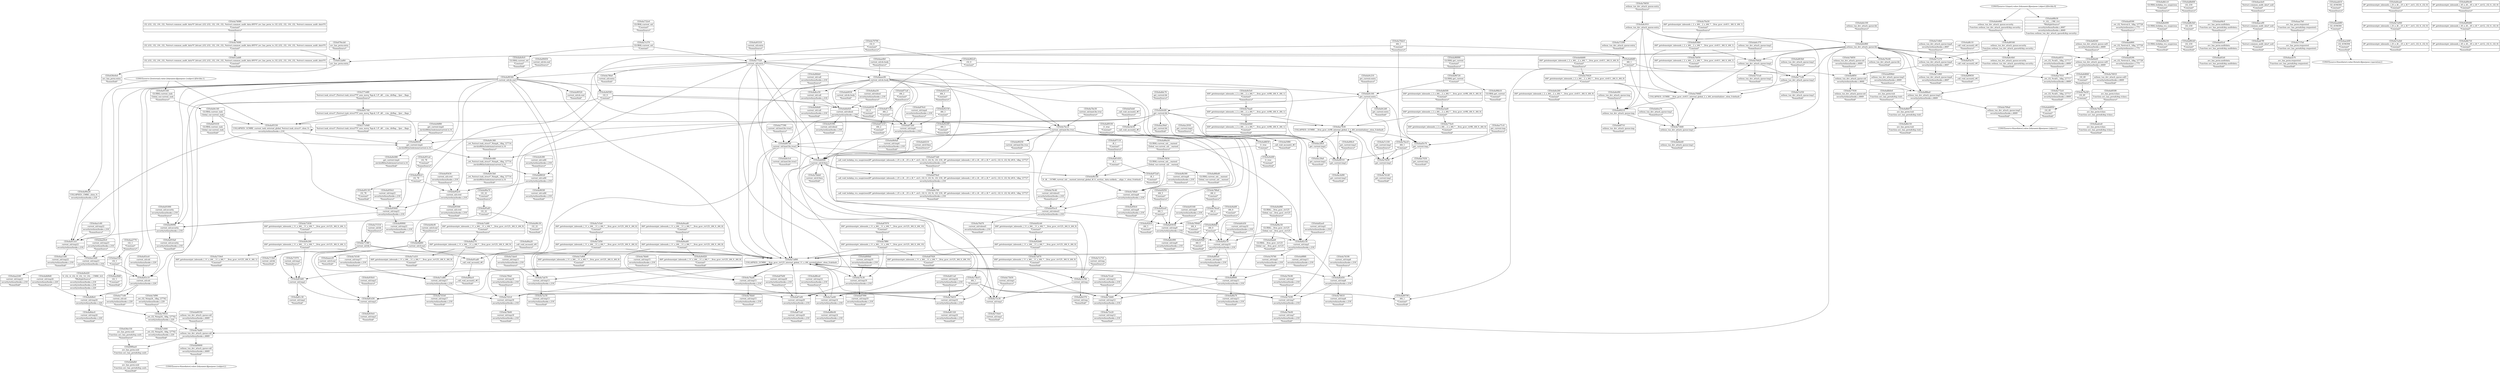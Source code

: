 digraph {
	CE0x4a6e860 [shape=record,shape=Mrecord,label="{CE0x4a6e860|selinux_tun_dev_attach_queue:bb}"]
	CE0x4a7e5a0 [shape=record,shape=Mrecord,label="{CE0x4a7e5a0|i64*_getelementptr_inbounds_(_11_x_i64_,_11_x_i64_*___llvm_gcov_ctr125,_i64_0,_i64_6)|*Constant*|*SummSource*}"]
	CE0x4a973d0 [shape=record,shape=Mrecord,label="{CE0x4a973d0|_call_void_lockdep_rcu_suspicious(i8*_getelementptr_inbounds_(_25_x_i8_,_25_x_i8_*_.str3,_i32_0,_i32_0),_i32_218,_i8*_getelementptr_inbounds_(_45_x_i8_,_45_x_i8_*_.str12,_i32_0,_i32_0))_#10,_!dbg_!27727|security/selinux/hooks.c,218|*SummSource*}"]
	CE0x4a829d0 [shape=record,shape=Mrecord,label="{CE0x4a829d0|i64_0|*Constant*|*SummSink*}"]
	CE0x4a9b300 [shape=record,shape=Mrecord,label="{CE0x4a9b300|current_sid:tmp8|security/selinux/hooks.c,218|*SummSource*}"]
	CE0x4a74850 [shape=record,shape=Mrecord,label="{CE0x4a74850|selinux_tun_dev_attach_queue:sid|security/selinux/hooks.c,4669|*SummSource*}"]
	CE0x4a8b230 [shape=record,shape=Mrecord,label="{CE0x4a8b230|GLOBAL:lockdep_rcu_suspicious|*Constant*|*SummSink*}"]
	CE0x4a9c480 [shape=record,shape=Mrecord,label="{CE0x4a9c480|_ret_%struct.task_struct*_%tmp4,_!dbg_!27714|./arch/x86/include/asm/current.h,14}"]
	CE0x4a976e0 [shape=record,shape=Mrecord,label="{CE0x4a976e0|_call_void_lockdep_rcu_suspicious(i8*_getelementptr_inbounds_(_25_x_i8_,_25_x_i8_*_.str3,_i32_0,_i32_0),_i32_218,_i8*_getelementptr_inbounds_(_45_x_i8_,_45_x_i8_*_.str12,_i32_0,_i32_0))_#10,_!dbg_!27727|security/selinux/hooks.c,218}"]
	CE0x4a77390 [shape=record,shape=Mrecord,label="{CE0x4a77390|current_sid:land.lhs.true2|*SummSource*}"]
	CE0x4a70dc0 [shape=record,shape=Mrecord,label="{CE0x4a70dc0|i64_1|*Constant*|*SummSource*}"]
	CE0x4a87130 [shape=record,shape=Mrecord,label="{CE0x4a87130|i64_2|*Constant*}"]
	CE0x612af60 [shape=record,shape=Mrecord,label="{CE0x612af60|avc_has_perm:entry}"]
	CE0x4a9e260 [shape=record,shape=Mrecord,label="{CE0x4a9e260|i64*_getelementptr_inbounds_(_11_x_i64_,_11_x_i64_*___llvm_gcov_ctr125,_i64_0,_i64_1)|*Constant*}"]
	CE0x4a9e820 [shape=record,shape=Mrecord,label="{CE0x4a9e820|i64*_getelementptr_inbounds_(_11_x_i64_,_11_x_i64_*___llvm_gcov_ctr125,_i64_0,_i64_8)|*Constant*|*SummSink*}"]
	CE0x4a95430 [shape=record,shape=Mrecord,label="{CE0x4a95430|current_sid:cred|security/selinux/hooks.c,218|*SummSource*}"]
	CE0x4a9f4c0 [shape=record,shape=Mrecord,label="{CE0x4a9f4c0|get_current:tmp3|*SummSource*}"]
	CE0x4a9e080 [shape=record,shape=Mrecord,label="{CE0x4a9e080|get_current:tmp4|./arch/x86/include/asm/current.h,14|*SummSink*}"]
	CE0x4a9aab0 [shape=record,shape=Mrecord,label="{CE0x4a9aab0|GLOBAL:__llvm_gcov_ctr125|Global_var:__llvm_gcov_ctr125|*SummSink*}"]
	CE0x4aa28d0 [shape=record,shape=Mrecord,label="{CE0x4aa28d0|i32_1|*Constant*|*SummSink*}"]
	CE0x4aaee20 [shape=record,shape=Mrecord,label="{CE0x4aaee20|current_sid:if.end|*SummSink*}"]
	CE0x4a87ca0 [shape=record,shape=Mrecord,label="{CE0x4a87ca0|current_sid:tmp20|security/selinux/hooks.c,218|*SummSink*}"]
	CE0x4a8fa70 [shape=record,shape=Mrecord,label="{CE0x4a8fa70|current_sid:tmp11|security/selinux/hooks.c,218|*SummSink*}"]
	CE0x4a811a0 [shape=record,shape=Mrecord,label="{CE0x4a811a0|current_sid:tmp16|security/selinux/hooks.c,218|*SummSource*}"]
	CE0x4a7da80 [shape=record,shape=Mrecord,label="{CE0x4a7da80|selinux_tun_dev_attach_queue:call|security/selinux/hooks.c,4669}"]
	CE0x4a9dd60 [shape=record,shape=Mrecord,label="{CE0x4a9dd60|current_sid:if.end}"]
	CE0x4a90250 [shape=record,shape=Mrecord,label="{CE0x4a90250|current_sid:land.lhs.true|*SummSink*}"]
	"CONST[source:0(mediator),value:2(dynamic)][purpose:{subject}]"
	CE0x4a93030 [shape=record,shape=Mrecord,label="{CE0x4a93030|current_sid:tmp9|security/selinux/hooks.c,218}"]
	CE0x4a8b600 [shape=record,shape=Mrecord,label="{CE0x4a8b600|i32_218|*Constant*|*SummSource*}"]
	CE0x4aaca90 [shape=record,shape=Mrecord,label="{CE0x4aaca90|%struct.common_audit_data*_null|*Constant*}"]
	CE0x4a89100 [shape=record,shape=Mrecord,label="{CE0x4a89100|i1_true|*Constant*|*SummSource*}"]
	CE0x4a719e0 [shape=record,shape=Mrecord,label="{CE0x4a719e0|i64*_getelementptr_inbounds_(_11_x_i64_,_11_x_i64_*___llvm_gcov_ctr125,_i64_0,_i64_1)|*Constant*|*SummSink*}"]
	CE0x4a8e690 [shape=record,shape=Mrecord,label="{CE0x4a8e690|GLOBAL:lockdep_rcu_suspicious|*Constant*}"]
	CE0x4a8b3b0 [shape=record,shape=Mrecord,label="{CE0x4a8b3b0|i32_218|*Constant*}"]
	CE0x4a71380 [shape=record,shape=Mrecord,label="{CE0x4a71380|current_sid:bb}"]
	CE0x4a87920 [shape=record,shape=Mrecord,label="{CE0x4a87920|i64*_getelementptr_inbounds_(_11_x_i64_,_11_x_i64_*___llvm_gcov_ctr125,_i64_0,_i64_10)|*Constant*|*SummSink*}"]
	CE0x4a9bc50 [shape=record,shape=Mrecord,label="{CE0x4a9bc50|GLOBAL:__llvm_gcov_ctr125|Global_var:__llvm_gcov_ctr125}"]
	CE0x4a77030 [shape=record,shape=Mrecord,label="{CE0x4a77030|selinux_tun_dev_attach_queue:sid|security/selinux/hooks.c,4669|*SummSink*}"]
	CE0x4a76650 [shape=record,shape=Mrecord,label="{CE0x4a76650|selinux_tun_dev_attach_queue:entry|*SummSource*}"]
	CE0x4aaefb0 [shape=record,shape=Mrecord,label="{CE0x4aaefb0|current_sid:do.body|*SummSource*}"]
	CE0x4a9c2d0 [shape=record,shape=Mrecord,label="{CE0x4a9c2d0|get_current:entry|*SummSink*}"]
	CE0x4a7a880 [shape=record,shape=Mrecord,label="{CE0x4a7a880|COLLAPSED:_GCMRE___llvm_gcov_ctr125_internal_global_11_x_i64_zeroinitializer:_elem_0:default:}"]
	CE0x4a71830 [shape=record,shape=Mrecord,label="{CE0x4a71830|i64*_getelementptr_inbounds_(_11_x_i64_,_11_x_i64_*___llvm_gcov_ctr125,_i64_0,_i64_1)|*Constant*|*SummSource*}"]
	CE0x4a7ae60 [shape=record,shape=Mrecord,label="{CE0x4a7ae60|current_sid:tmp14|security/selinux/hooks.c,218}"]
	CE0x4a69210 [shape=record,shape=Mrecord,label="{CE0x4a69210|selinux_tun_dev_attach_queue:tmp}"]
	CE0x4a8fc10 [shape=record,shape=Mrecord,label="{CE0x4a8fc10|_call_void_mcount()_#3|*SummSource*}"]
	CE0x4a71970 [shape=record,shape=Mrecord,label="{CE0x4a71970|current_sid:tmp2|*SummSource*}"]
	CE0x4a8e700 [shape=record,shape=Mrecord,label="{CE0x4a8e700|_call_void_lockdep_rcu_suspicious(i8*_getelementptr_inbounds_(_25_x_i8_,_25_x_i8_*_.str3,_i32_0,_i32_0),_i32_218,_i8*_getelementptr_inbounds_(_45_x_i8_,_45_x_i8_*_.str12,_i32_0,_i32_0))_#10,_!dbg_!27727|security/selinux/hooks.c,218|*SummSink*}"]
	CE0x4ac4e50 [shape=record,shape=Mrecord,label="{CE0x4ac4e50|_call_void_mcount()_#3}"]
	"CONST[source:0(mediator),value:0(static)][purpose:{operation}]"
	CE0x4a950c0 [shape=record,shape=Mrecord,label="{CE0x4a950c0|i32_78|*Constant*}"]
	CE0x4a7d6a0 [shape=record,shape=Mrecord,label="{CE0x4a7d6a0|current_sid:tmp8|security/selinux/hooks.c,218}"]
	CE0x4a73bc0 [shape=record,shape=Mrecord,label="{CE0x4a73bc0|i64_1|*Constant*}"]
	CE0x4a7a060 [shape=record,shape=Mrecord,label="{CE0x4a7a060|i8*_getelementptr_inbounds_(_25_x_i8_,_25_x_i8_*_.str3,_i32_0,_i32_0)|*Constant*}"]
	CE0x4aa39a0 [shape=record,shape=Mrecord,label="{CE0x4aa39a0|get_current:bb|*SummSink*}"]
	CE0x679ecb0 [shape=record,shape=Mrecord,label="{CE0x679ecb0|avc_has_perm:entry|*SummSource*}"]
	CE0x4a6e660 [shape=record,shape=Mrecord,label="{CE0x4a6e660|selinux_tun_dev_attach_queue:security|Function::selinux_tun_dev_attach_queue&Arg::security::|*SummSource*}"]
	CE0x436e0e0 [shape=record,shape=Mrecord,label="{CE0x436e0e0|avc_has_perm:entry|*SummSink*}"]
	CE0x4aadd10 [shape=record,shape=Mrecord,label="{CE0x4aadd10|i32_4194304|*Constant*|*SummSource*}"]
	CE0x4a9d4d0 [shape=record,shape=Mrecord,label="{CE0x4a9d4d0|current_sid:call|security/selinux/hooks.c,218|*SummSink*}"]
	CE0x4a6e100 [shape=record,shape=Mrecord,label="{CE0x4a6e100|selinux_tun_dev_attach_queue:bb|*SummSource*}"]
	CE0x4a693f0 [shape=record,shape=Mrecord,label="{CE0x4a693f0|avc_has_perm:tclass|Function::avc_has_perm&Arg::tclass::|*SummSource*}"]
	CE0x4a6ea70 [shape=record,shape=Mrecord,label="{CE0x4a6ea70|selinux_tun_dev_attach_queue:tmp1|*SummSource*}"]
	CE0x4a90a70 [shape=record,shape=Mrecord,label="{CE0x4a90a70|i32_22|*Constant*|*SummSource*}"]
	CE0x4a88b30 [shape=record,shape=Mrecord,label="{CE0x4a88b30|0:_i32,_:_CRE_0,4_|*MultipleSource*|security/selinux/hooks.c,4667|security/selinux/hooks.c,4669|Function::selinux_tun_dev_attach_queue&Arg::security::}"]
	CE0x4ac28c0 [shape=record,shape=Mrecord,label="{CE0x4ac28c0|get_current:tmp2}"]
	CE0x4a6f240 [shape=record,shape=Mrecord,label="{CE0x4a6f240|selinux_tun_dev_attach_queue:call1|security/selinux/hooks.c,4669|*SummSource*}"]
	CE0x4a872b0 [shape=record,shape=Mrecord,label="{CE0x4a872b0|current_sid:tmp4|security/selinux/hooks.c,218}"]
	CE0x4a77bc0 [shape=record,shape=Mrecord,label="{CE0x4a77bc0|i64*_getelementptr_inbounds_(_2_x_i64_,_2_x_i64_*___llvm_gcov_ctr98,_i64_0,_i64_0)|*Constant*|*SummSink*}"]
	CE0x4a8b1c0 [shape=record,shape=Mrecord,label="{CE0x4a8b1c0|GLOBAL:lockdep_rcu_suspicious|*Constant*|*SummSource*}"]
	CE0x4a818b0 [shape=record,shape=Mrecord,label="{CE0x4a818b0|i64*_getelementptr_inbounds_(_2_x_i64_,_2_x_i64_*___llvm_gcov_ctr411,_i64_0,_i64_1)|*Constant*}"]
	CE0x4aacb00 [shape=record,shape=Mrecord,label="{CE0x4aacb00|i32_4194304|*Constant*|*SummSink*}"]
	CE0x4a6ff50 [shape=record,shape=Mrecord,label="{CE0x4a6ff50|selinux_tun_dev_attach_queue:sid|security/selinux/hooks.c,4669}"]
	CE0x4aa8290 [shape=record,shape=Mrecord,label="{CE0x4aa8290|_ret_i32_%retval.0,_!dbg_!27728|security/selinux/avc.c,775|*SummSink*}"]
	CE0x4a7df90 [shape=record,shape=Mrecord,label="{CE0x4a7df90|_ret_i32_%tmp24,_!dbg_!27742|security/selinux/hooks.c,220|*SummSource*}"]
	CE0x4a751a0 [shape=record,shape=Mrecord,label="{CE0x4a751a0|selinux_tun_dev_attach_queue:tmp2|*SummSink*}"]
	"CONST[source:0(mediator),value:2(dynamic)][purpose:{object}]"
	CE0x4a7a710 [shape=record,shape=Mrecord,label="{CE0x4a7a710|current_sid:tmp|*SummSource*}"]
	CE0x4a9e6f0 [shape=record,shape=Mrecord,label="{CE0x4a9e6f0|i1_true|*Constant*|*SummSink*}"]
	CE0x4a81c30 [shape=record,shape=Mrecord,label="{CE0x4a81c30|current_sid:tmp2|*SummSink*}"]
	CE0x612afd0 [shape=record,shape=Mrecord,label="{CE0x612afd0|i32_(i32,_i32,_i16,_i32,_%struct.common_audit_data*)*_bitcast_(i32_(i32,_i32,_i16,_i32,_%struct.common_audit_data.495*)*_avc_has_perm_to_i32_(i32,_i32,_i16,_i32,_%struct.common_audit_data*)*)|*Constant*|*SummSink*}"]
	CE0x4ac4d90 [shape=record,shape=Mrecord,label="{CE0x4ac4d90|get_current:tmp3|*SummSink*}"]
	CE0x4a88e00 [shape=record,shape=Mrecord,label="{CE0x4a88e00|current_sid:tmp14|security/selinux/hooks.c,218|*SummSink*}"]
	CE0x4a93160 [shape=record,shape=Mrecord,label="{CE0x4a93160|current_sid:tmp9|security/selinux/hooks.c,218|*SummSource*}"]
	CE0x4aa1ed0 [shape=record,shape=Mrecord,label="{CE0x4aa1ed0|current_sid:tmp22|security/selinux/hooks.c,218|*SummSink*}"]
	CE0x4a772c0 [shape=record,shape=Mrecord,label="{CE0x4a772c0|_ret_i32_%call1,_!dbg_!27717|security/selinux/hooks.c,4669|*SummSink*}"]
	CE0x4a7be30 [shape=record,shape=Mrecord,label="{CE0x4a7be30|current_sid:land.lhs.true|*SummSource*}"]
	CE0x4a9e140 [shape=record,shape=Mrecord,label="{CE0x4a9e140|GLOBAL:current_task|Global_var:current_task}"]
	CE0x4a87990 [shape=record,shape=Mrecord,label="{CE0x4a87990|current_sid:tmp19|security/selinux/hooks.c,218|*SummSink*}"]
	CE0x4a9f310 [shape=record,shape=Mrecord,label="{CE0x4a9f310|get_current:tmp3}"]
	CE0x4ae71c0 [shape=record,shape=Mrecord,label="{CE0x4ae71c0|get_current:tmp|*SummSource*}"]
	CE0x69f0ae0 [shape=record,shape=Mrecord,label="{CE0x69f0ae0|avc_has_perm:ssid|Function::avc_has_perm&Arg::ssid::}"]
	CE0x4a7d1b0 [shape=record,shape=Mrecord,label="{CE0x4a7d1b0|current_sid:tmp17|security/selinux/hooks.c,218|*SummSink*}"]
	CE0x4a7a2b0 [shape=record,shape=Mrecord,label="{CE0x4a7a2b0|i8*_getelementptr_inbounds_(_25_x_i8_,_25_x_i8_*_.str3,_i32_0,_i32_0)|*Constant*|*SummSink*}"]
	CE0x4a92fc0 [shape=record,shape=Mrecord,label="{CE0x4a92fc0|i64_5|*Constant*|*SummSink*}"]
	CE0x4a90f90 [shape=record,shape=Mrecord,label="{CE0x4a90f90|current_sid:security|security/selinux/hooks.c,218}"]
	CE0x4a74610 [shape=record,shape=Mrecord,label="{CE0x4a74610|current_sid:tmp6|security/selinux/hooks.c,218|*SummSink*}"]
	CE0x4ac29a0 [shape=record,shape=Mrecord,label="{CE0x4ac29a0|get_current:tmp2|*SummSink*}"]
	CE0x4a81320 [shape=record,shape=Mrecord,label="{CE0x4a81320|current_sid:tmp16|security/selinux/hooks.c,218|*SummSink*}"]
	CE0x4a74010 [shape=record,shape=Mrecord,label="{CE0x4a74010|selinux_tun_dev_attach_queue:call1|security/selinux/hooks.c,4669|*SummSink*}"]
	CE0x4af3eb0 [shape=record,shape=Mrecord,label="{CE0x4af3eb0|_call_void_mcount()_#3|*SummSource*}"]
	CE0x4a8f6f0 [shape=record,shape=Mrecord,label="{CE0x4a8f6f0|current_sid:tmp11|security/selinux/hooks.c,218}"]
	CE0x4a84bb0 [shape=record,shape=Mrecord,label="{CE0x4a84bb0|current_sid:call|security/selinux/hooks.c,218|*SummSource*}"]
	CE0x4a70420 [shape=record,shape=Mrecord,label="{CE0x4a70420|i64*_getelementptr_inbounds_(_2_x_i64_,_2_x_i64_*___llvm_gcov_ctr411,_i64_0,_i64_0)|*Constant*}"]
	CE0x4a8c890 [shape=record,shape=Mrecord,label="{CE0x4a8c890|current_sid:tmp9|security/selinux/hooks.c,218|*SummSink*}"]
	CE0x4a86bd0 [shape=record,shape=Mrecord,label="{CE0x4a86bd0|GLOBAL:current_sid.__warned|Global_var:current_sid.__warned|*SummSink*}"]
	CE0x4a89340 [shape=record,shape=Mrecord,label="{CE0x4a89340|selinux_tun_dev_attach_queue:security|Function::selinux_tun_dev_attach_queue&Arg::security::}"]
	CE0x4a952c0 [shape=record,shape=Mrecord,label="{CE0x4a952c0|current_sid:cred|security/selinux/hooks.c,218}"]
	CE0x4a89650 [shape=record,shape=Mrecord,label="{CE0x4a89650|_call_void_mcount()_#3|*SummSink*}"]
	CE0x4a76760 [shape=record,shape=Mrecord,label="{CE0x4a76760|current_sid:tmp5|security/selinux/hooks.c,218|*SummSink*}"]
	CE0x4a788a0 [shape=record,shape=Mrecord,label="{CE0x4a788a0|i64_4|*Constant*|*SummSource*}"]
	CE0x4aa20c0 [shape=record,shape=Mrecord,label="{CE0x4aa20c0|current_sid:tmp23|security/selinux/hooks.c,218|*SummSource*}"]
	CE0x4a9dcf0 [shape=record,shape=Mrecord,label="{CE0x4a9dcf0|current_sid:if.end|*SummSource*}"]
	CE0x4a7cb80 [shape=record,shape=Mrecord,label="{CE0x4a7cb80|i64*_getelementptr_inbounds_(_11_x_i64_,_11_x_i64_*___llvm_gcov_ctr125,_i64_0,_i64_9)|*Constant*|*SummSource*}"]
	CE0x4a6def0 [shape=record,shape=Mrecord,label="{CE0x4a6def0|selinux_tun_dev_attach_queue:call1|security/selinux/hooks.c,4669}"]
	CE0x4aa1dd0 [shape=record,shape=Mrecord,label="{CE0x4aa1dd0|current_sid:tmp23|security/selinux/hooks.c,218}"]
	CE0x4a7d140 [shape=record,shape=Mrecord,label="{CE0x4a7d140|current_sid:tmp17|security/selinux/hooks.c,218|*SummSource*}"]
	CE0x4a7fc30 [shape=record,shape=Mrecord,label="{CE0x4a7fc30|current_sid:tmp19|security/selinux/hooks.c,218}"]
	CE0x4a72ca0 [shape=record,shape=Mrecord,label="{CE0x4a72ca0|current_sid:tmp12|security/selinux/hooks.c,218|*SummSource*}"]
	CE0x4a70c60 [shape=record,shape=Mrecord,label="{CE0x4a70c60|selinux_tun_dev_attach_queue:bb|*SummSink*}"]
	CE0x4a87870 [shape=record,shape=Mrecord,label="{CE0x4a87870|i64*_getelementptr_inbounds_(_11_x_i64_,_11_x_i64_*___llvm_gcov_ctr125,_i64_0,_i64_10)|*Constant*|*SummSource*}"]
	CE0x4a81d30 [shape=record,shape=Mrecord,label="{CE0x4a81d30|current_sid:tmp3}"]
	CE0x4a92cb0 [shape=record,shape=Mrecord,label="{CE0x4a92cb0|i64*_getelementptr_inbounds_(_11_x_i64_,_11_x_i64_*___llvm_gcov_ctr125,_i64_0,_i64_0)|*Constant*|*SummSource*}"]
	CE0x4a800b0 [shape=record,shape=Mrecord,label="{CE0x4a800b0|current_sid:tmp19|security/selinux/hooks.c,218|*SummSource*}"]
	CE0x4a69350 [shape=record,shape=Mrecord,label="{CE0x4a69350|selinux_tun_dev_attach_queue:call|security/selinux/hooks.c,4669|*SummSource*}"]
	CE0x4a78f30 [shape=record,shape=Mrecord,label="{CE0x4a78f30|GLOBAL:current_sid.__warned|Global_var:current_sid.__warned}"]
	CE0x4a7c060 [shape=record,shape=Mrecord,label="{CE0x4a7c060|selinux_tun_dev_attach_queue:tmp4|security/selinux/hooks.c,4667|*SummSink*}"]
	CE0x4a92f50 [shape=record,shape=Mrecord,label="{CE0x4a92f50|i64_5|*Constant*|*SummSource*}"]
	CE0x4a899b0 [shape=record,shape=Mrecord,label="{CE0x4a899b0|selinux_tun_dev_attach_queue:tmp5|security/selinux/hooks.c,4669|*SummSource*}"]
	CE0x4a9b140 [shape=record,shape=Mrecord,label="{CE0x4a9b140|0:_i8,_:_GCMR_current_sid.__warned_internal_global_i8_0,_section_.data.unlikely_,_align_1:_elem_0:default:}"]
	CE0x4a8cb50 [shape=record,shape=Mrecord,label="{CE0x4a8cb50|current_sid:tmp10|security/selinux/hooks.c,218|*SummSource*}"]
	"CONST[source:2(external),value:2(dynamic)][purpose:{subject}][SrcIdx:1]"
	CE0x4a7abe0 [shape=record,shape=Mrecord,label="{CE0x4a7abe0|current_sid:tmp13|security/selinux/hooks.c,218|*SummSource*}"]
	CE0x4a72e20 [shape=record,shape=Mrecord,label="{CE0x4a72e20|current_sid:tmp12|security/selinux/hooks.c,218|*SummSink*}"]
	CE0x4a77c60 [shape=record,shape=Mrecord,label="{CE0x4a77c60|current_sid:sid|security/selinux/hooks.c,220|*SummSink*}"]
	CE0x4a7e000 [shape=record,shape=Mrecord,label="{CE0x4a7e000|_ret_i32_%tmp24,_!dbg_!27742|security/selinux/hooks.c,220|*SummSink*}"]
	CE0x4a7d3c0 [shape=record,shape=Mrecord,label="{CE0x4a7d3c0|current_sid:tmp18|security/selinux/hooks.c,218}"]
	CE0x4aa2240 [shape=record,shape=Mrecord,label="{CE0x4aa2240|current_sid:tmp23|security/selinux/hooks.c,218|*SummSink*}"]
	CE0x4a72b60 [shape=record,shape=Mrecord,label="{CE0x4a72b60|current_sid:tmp12|security/selinux/hooks.c,218}"]
	CE0x4a959c0 [shape=record,shape=Mrecord,label="{CE0x4a959c0|current_sid:tmp21|security/selinux/hooks.c,218|*SummSource*}"]
	CE0x4a74190 [shape=record,shape=Mrecord,label="{CE0x4a74190|current_sid:tmp6|security/selinux/hooks.c,218|*SummSource*}"]
	CE0x4a93c10 [shape=record,shape=Mrecord,label="{CE0x4a93c10|current_sid:sid|security/selinux/hooks.c,220}"]
	CE0x4a8d9d0 [shape=record,shape=Mrecord,label="{CE0x4a8d9d0|current_sid:tmp24|security/selinux/hooks.c,220|*SummSource*}"]
	CE0x577e8f0 [shape=record,shape=Mrecord,label="{CE0x577e8f0|%struct.task_struct*_(%struct.task_struct**)*_asm_movq_%gs:$_1:P_,$0_,_r,im,_dirflag_,_fpsr_,_flags_|*SummSource*}"]
	CE0x4a7a780 [shape=record,shape=Mrecord,label="{CE0x4a7a780|current_sid:tmp}"]
	CE0x4a76420 [shape=record,shape=Mrecord,label="{CE0x4a76420|selinux_tun_dev_attach_queue:tmp2}"]
	CE0x4a965f0 [shape=record,shape=Mrecord,label="{CE0x4a965f0|current_sid:call4|security/selinux/hooks.c,218|*SummSink*}"]
	CE0x4a95840 [shape=record,shape=Mrecord,label="{CE0x4a95840|current_sid:tmp21|security/selinux/hooks.c,218}"]
	CE0x4a9d590 [shape=record,shape=Mrecord,label="{CE0x4a9d590|i32_0|*Constant*}"]
	CE0x4aa6f10 [shape=record,shape=Mrecord,label="{CE0x4aa6f10|_ret_i32_%call1,_!dbg_!27717|security/selinux/hooks.c,4669|*SummSource*}"]
	CE0x4a81450 [shape=record,shape=Mrecord,label="{CE0x4a81450|i8_1|*Constant*}"]
	CE0x4a95500 [shape=record,shape=Mrecord,label="{CE0x4a95500|current_sid:cred|security/selinux/hooks.c,218|*SummSink*}"]
	CE0x4a8dac0 [shape=record,shape=Mrecord,label="{CE0x4a8dac0|current_sid:tmp24|security/selinux/hooks.c,220|*SummSink*}"]
	CE0x4a7b1d0 [shape=record,shape=Mrecord,label="{CE0x4a7b1d0|get_current:tmp1|*SummSink*}"]
	CE0x4aa3ad0 [shape=record,shape=Mrecord,label="{CE0x4aa3ad0|i64*_getelementptr_inbounds_(_2_x_i64_,_2_x_i64_*___llvm_gcov_ctr98,_i64_0,_i64_0)|*Constant*}"]
	CE0x4aaa7b0 [shape=record,shape=Mrecord,label="{CE0x4aaa7b0|avc_has_perm:requested|Function::avc_has_perm&Arg::requested::|*SummSource*}"]
	CE0x4a84a20 [shape=record,shape=Mrecord,label="{CE0x4a84a20|_call_void_mcount()_#3|*SummSource*}"]
	CE0x577e9d0 [shape=record,shape=Mrecord,label="{CE0x577e9d0|%struct.task_struct*_(%struct.task_struct**)*_asm_movq_%gs:$_1:P_,$0_,_r,im,_dirflag_,_fpsr_,_flags_|*SummSink*}"]
	CE0x4a8a270 [shape=record,shape=Mrecord,label="{CE0x4a8a270|i64*_getelementptr_inbounds_(_11_x_i64_,_11_x_i64_*___llvm_gcov_ctr125,_i64_0,_i64_9)|*Constant*}"]
	CE0x4a9e570 [shape=record,shape=Mrecord,label="{CE0x4a9e570|current_sid:tmp|*SummSink*}"]
	CE0x4ac2930 [shape=record,shape=Mrecord,label="{CE0x4ac2930|get_current:tmp2|*SummSource*}"]
	CE0x4a9b8d0 [shape=record,shape=Mrecord,label="{CE0x4a9b8d0|i64_0|*Constant*}"]
	CE0x4a95ec0 [shape=record,shape=Mrecord,label="{CE0x4a95ec0|current_sid:tobool1|security/selinux/hooks.c,218}"]
	CE0x4a87b00 [shape=record,shape=Mrecord,label="{CE0x4a87b00|current_sid:tmp20|security/selinux/hooks.c,218|*SummSource*}"]
	CE0x4a8b070 [shape=record,shape=Mrecord,label="{CE0x4a8b070|avc_has_perm:tsid|Function::avc_has_perm&Arg::tsid::}"]
	CE0x4a6e260 [shape=record,shape=Mrecord,label="{CE0x4a6e260|i64*_getelementptr_inbounds_(_2_x_i64_,_2_x_i64_*___llvm_gcov_ctr411,_i64_0,_i64_0)|*Constant*|*SummSink*}"]
	CE0x4a9c0f0 [shape=record,shape=Mrecord,label="{CE0x4a9c0f0|current_sid:call4|security/selinux/hooks.c,218|*SummSource*}"]
	CE0x4ae7430 [shape=record,shape=Mrecord,label="{CE0x4ae7430|get_current:tmp|*SummSink*}"]
	CE0x4a742f0 [shape=record,shape=Mrecord,label="{CE0x4a742f0|current_sid:tmp7|security/selinux/hooks.c,218}"]
	CE0x4a6c6b0 [shape=record,shape=Mrecord,label="{CE0x4a6c6b0|selinux_tun_dev_attach_queue:security|Function::selinux_tun_dev_attach_queue&Arg::security::|*SummSink*}"]
	CE0x4a6f710 [shape=record,shape=Mrecord,label="{CE0x4a6f710|selinux_tun_dev_attach_queue:tmp|*SummSink*}"]
	CE0x4a91ad0 [shape=record,shape=Mrecord,label="{CE0x4a91ad0|_call_void_mcount()_#3}"]
	CE0x4a77520 [shape=record,shape=Mrecord,label="{CE0x4a77520|current_sid:entry}"]
	CE0x4a90520 [shape=record,shape=Mrecord,label="{CE0x4a90520|current_sid:do.end|*SummSink*}"]
	CE0x4ab0030 [shape=record,shape=Mrecord,label="{CE0x4ab0030|current_sid:do.body|*SummSink*}"]
	CE0x4a89d80 [shape=record,shape=Mrecord,label="{CE0x4a89d80|i8*_getelementptr_inbounds_(_45_x_i8_,_45_x_i8_*_.str12,_i32_0,_i32_0)|*Constant*}"]
	CE0x4a93ce0 [shape=record,shape=Mrecord,label="{CE0x4a93ce0|current_sid:sid|security/selinux/hooks.c,220|*SummSource*}"]
	CE0x4a90340 [shape=record,shape=Mrecord,label="{CE0x4a90340|current_sid:do.end}"]
	CE0x4a74ad0 [shape=record,shape=Mrecord,label="{CE0x4a74ad0|current_sid:tmp15|security/selinux/hooks.c,218}"]
	CE0x4a6db80 [shape=record,shape=Mrecord,label="{CE0x4a6db80|i64*_getelementptr_inbounds_(_2_x_i64_,_2_x_i64_*___llvm_gcov_ctr411,_i64_0,_i64_0)|*Constant*|*SummSource*}"]
	CE0x4a6ef00 [shape=record,shape=Mrecord,label="{CE0x4a6ef00|selinux_tun_dev_attach_queue:tmp|*SummSource*}"]
	CE0x4a74d10 [shape=record,shape=Mrecord,label="{CE0x4a74d10|current_sid:tmp16|security/selinux/hooks.c,218}"]
	CE0x4a709a0 [shape=record,shape=Mrecord,label="{CE0x4a709a0|selinux_tun_dev_attach_queue:tmp5|security/selinux/hooks.c,4669|*SummSink*}"]
	CE0x4a7e370 [shape=record,shape=Mrecord,label="{CE0x4a7e370|GLOBAL:current_sid|*Constant*}"]
	CE0x4a8ce50 [shape=record,shape=Mrecord,label="{CE0x4a8ce50|current_sid:call|security/selinux/hooks.c,218}"]
	CE0x4a887d0 [shape=record,shape=Mrecord,label="{CE0x4a887d0|current_sid:land.lhs.true2}"]
	CE0x4a8eaa0 [shape=record,shape=Mrecord,label="{CE0x4a8eaa0|i8*_getelementptr_inbounds_(_25_x_i8_,_25_x_i8_*_.str3,_i32_0,_i32_0)|*Constant*|*SummSource*}"]
	CE0x4a73c30 [shape=record,shape=Mrecord,label="{CE0x4a73c30|current_sid:tmp1}"]
	CE0x4a72f50 [shape=record,shape=Mrecord,label="{CE0x4a72f50|i64*_getelementptr_inbounds_(_11_x_i64_,_11_x_i64_*___llvm_gcov_ctr125,_i64_0,_i64_6)|*Constant*}"]
	CE0x4a7cd80 [shape=record,shape=Mrecord,label="{CE0x4a7cd80|current_sid:tmp17|security/selinux/hooks.c,218}"]
	CE0x4a73b50 [shape=record,shape=Mrecord,label="{CE0x4a73b50|current_sid:tmp1|*SummSource*}"]
	CE0x4a8d8e0 [shape=record,shape=Mrecord,label="{CE0x4a8d8e0|current_sid:tmp24|security/selinux/hooks.c,220}"]
	CE0x4a7baa0 [shape=record,shape=Mrecord,label="{CE0x4a7baa0|i64*_getelementptr_inbounds_(_2_x_i64_,_2_x_i64_*___llvm_gcov_ctr98,_i64_0,_i64_1)|*Constant*}"]
	CE0x4a70790 [shape=record,shape=Mrecord,label="{CE0x4a70790|i32_0|*Constant*|*SummSource*}"]
	CE0x4a88ba0 [shape=record,shape=Mrecord,label="{CE0x4a88ba0|selinux_tun_dev_attach_queue:tmp5|security/selinux/hooks.c,4669}"]
	CE0x4a8b710 [shape=record,shape=Mrecord,label="{CE0x4a8b710|i8*_getelementptr_inbounds_(_45_x_i8_,_45_x_i8_*_.str12,_i32_0,_i32_0)|*Constant*|*SummSink*}"]
	CE0x4aa1c60 [shape=record,shape=Mrecord,label="{CE0x4aa1c60|current_sid:tmp22|security/selinux/hooks.c,218|*SummSource*}"]
	CE0x4a9c210 [shape=record,shape=Mrecord,label="{CE0x4a9c210|get_current:entry|*SummSource*}"]
	CE0x4a7a670 [shape=record,shape=Mrecord,label="{CE0x4a7a670|i64*_getelementptr_inbounds_(_11_x_i64_,_11_x_i64_*___llvm_gcov_ctr125,_i64_0,_i64_0)|*Constant*|*SummSink*}"]
	CE0x4a76c40 [shape=record,shape=Mrecord,label="{CE0x4a76c40|current_sid:tobool1|security/selinux/hooks.c,218|*SummSource*}"]
	CE0x4a8b150 [shape=record,shape=Mrecord,label="{CE0x4a8b150|avc_has_perm:tsid|Function::avc_has_perm&Arg::tsid::|*SummSink*}"]
	CE0x4a6d950 [shape=record,shape=Mrecord,label="{CE0x4a6d950|i16_49|*Constant*|*SummSink*}"]
	CE0x4a8e5c0 [shape=record,shape=Mrecord,label="{CE0x4a8e5c0|current_sid:land.lhs.true2|*SummSink*}"]
	CE0x4a86a50 [shape=record,shape=Mrecord,label="{CE0x4a86a50|GLOBAL:current_sid.__warned|Global_var:current_sid.__warned|*SummSource*}"]
	CE0x4a7a550 [shape=record,shape=Mrecord,label="{CE0x4a7a550|selinux_tun_dev_attach_queue:tmp3|*SummSink*}"]
	CE0x4a91540 [shape=record,shape=Mrecord,label="{CE0x4a91540|GLOBAL:current_task|Global_var:current_task|*SummSource*}"]
	CE0x4a96990 [shape=record,shape=Mrecord,label="{CE0x4a96990|GLOBAL:get_current|*Constant*|*SummSource*}"]
	CE0x4a913c0 [shape=record,shape=Mrecord,label="{CE0x4a913c0|current_sid:tmp22|security/selinux/hooks.c,218}"]
	CE0x4a96b10 [shape=record,shape=Mrecord,label="{CE0x4a96b10|GLOBAL:get_current|*Constant*|*SummSink*}"]
	CE0x4aa25f0 [shape=record,shape=Mrecord,label="{CE0x4aa25f0|i32_1|*Constant*}"]
	CE0x4a91000 [shape=record,shape=Mrecord,label="{CE0x4a91000|current_sid:security|security/selinux/hooks.c,218|*SummSource*}"]
	CE0x4aa94c0 [shape=record,shape=Mrecord,label="{CE0x4aa94c0|avc_has_perm:auditdata|Function::avc_has_perm&Arg::auditdata::|*SummSource*}"]
	CE0x4ae7630 [shape=record,shape=Mrecord,label="{CE0x4ae7630|COLLAPSED:_GCMRE___llvm_gcov_ctr98_internal_global_2_x_i64_zeroinitializer:_elem_0:default:}"]
	CE0x4a8afb0 [shape=record,shape=Mrecord,label="{CE0x4a8afb0|avc_has_perm:ssid|Function::avc_has_perm&Arg::ssid::|*SummSink*}"]
	CE0x4a74080 [shape=record,shape=Mrecord,label="{CE0x4a74080|i32_(i32,_i32,_i16,_i32,_%struct.common_audit_data*)*_bitcast_(i32_(i32,_i32,_i16,_i32,_%struct.common_audit_data.495*)*_avc_has_perm_to_i32_(i32,_i32,_i16,_i32,_%struct.common_audit_data*)*)|*Constant*|*SummSource*}"]
	CE0x4a9efd0 [shape=record,shape=Mrecord,label="{CE0x4a9efd0|get_current:bb}"]
	CE0x4aadca0 [shape=record,shape=Mrecord,label="{CE0x4aadca0|avc_has_perm:tclass|Function::avc_has_perm&Arg::tclass::|*SummSink*}"]
	CE0x4a789d0 [shape=record,shape=Mrecord,label="{CE0x4a789d0|i64_4|*Constant*|*SummSink*}"]
	CE0x4a7ab70 [shape=record,shape=Mrecord,label="{CE0x4a7ab70|current_sid:tmp13|security/selinux/hooks.c,218}"]
	CE0x4a9b9a0 [shape=record,shape=Mrecord,label="{CE0x4a9b9a0|current_sid:tmp4|security/selinux/hooks.c,218|*SummSink*}"]
	CE0x4a88020 [shape=record,shape=Mrecord,label="{CE0x4a88020|current_sid:call4|security/selinux/hooks.c,218}"]
	CE0x4af3f80 [shape=record,shape=Mrecord,label="{CE0x4af3f80|_call_void_mcount()_#3|*SummSink*}"]
	CE0x4a78c80 [shape=record,shape=Mrecord,label="{CE0x4a78c80|current_sid:tmp7|security/selinux/hooks.c,218|*SummSource*}"]
	CE0x4a8f8f0 [shape=record,shape=Mrecord,label="{CE0x4a8f8f0|current_sid:tmp11|security/selinux/hooks.c,218|*SummSource*}"]
	CE0x4a8dc70 [shape=record,shape=Mrecord,label="{CE0x4a8dc70|get_current:bb|*SummSource*}"]
	CE0x4a9a980 [shape=record,shape=Mrecord,label="{CE0x4a9a980|GLOBAL:__llvm_gcov_ctr125|Global_var:__llvm_gcov_ctr125|*SummSource*}"]
	CE0x4a7ac50 [shape=record,shape=Mrecord,label="{CE0x4a7ac50|current_sid:tmp13|security/selinux/hooks.c,218|*SummSink*}"]
	CE0x4a87a00 [shape=record,shape=Mrecord,label="{CE0x4a87a00|current_sid:tmp20|security/selinux/hooks.c,218}"]
	CE0x4a951a0 [shape=record,shape=Mrecord,label="{CE0x4a951a0|i32_78|*Constant*|*SummSource*}"]
	CE0x4a9c160 [shape=record,shape=Mrecord,label="{CE0x4a9c160|get_current:entry}"]
	CE0x4a90450 [shape=record,shape=Mrecord,label="{CE0x4a90450|current_sid:do.end|*SummSource*}"]
	CE0x4aa81b0 [shape=record,shape=Mrecord,label="{CE0x4aa81b0|avc_has_perm:auditdata|Function::avc_has_perm&Arg::auditdata::|*SummSink*}"]
	CE0x4a7e800 [shape=record,shape=Mrecord,label="{CE0x4a7e800|i64*_getelementptr_inbounds_(_11_x_i64_,_11_x_i64_*___llvm_gcov_ctr125,_i64_0,_i64_6)|*Constant*|*SummSink*}"]
	CE0x4a96720 [shape=record,shape=Mrecord,label="{CE0x4a96720|GLOBAL:get_current|*Constant*}"]
	CE0x4a6e9c0 [shape=record,shape=Mrecord,label="{CE0x4a6e9c0|GLOBAL:current_sid|*Constant*|*SummSink*}"]
	CE0x4aab860 [shape=record,shape=Mrecord,label="{CE0x4aab860|_ret_i32_%retval.0,_!dbg_!27728|security/selinux/avc.c,775}"]
	CE0x4a74bb0 [shape=record,shape=Mrecord,label="{CE0x4a74bb0|current_sid:tmp15|security/selinux/hooks.c,218|*SummSink*}"]
	CE0x4a7bcc0 [shape=record,shape=Mrecord,label="{CE0x4a7bcc0|current_sid:land.lhs.true}"]
	CE0x4a737b0 [shape=record,shape=Mrecord,label="{CE0x4a737b0|avc_has_perm:requested|Function::avc_has_perm&Arg::requested::}"]
	CE0x4a71510 [shape=record,shape=Mrecord,label="{CE0x4a71510|current_sid:bb|*SummSource*}"]
	"CONST[source:1(input),value:2(dynamic)][purpose:{object}][SrcIdx:0]"
	CE0x4a6de40 [shape=record,shape=Mrecord,label="{CE0x4a6de40|selinux_tun_dev_attach_queue:tmp1|*SummSink*}"]
	CE0x4ab0210 [shape=record,shape=Mrecord,label="{CE0x4ab0210|current_sid:if.then|*SummSource*}"]
	CE0x4a8d5f0 [shape=record,shape=Mrecord,label="{CE0x4a8d5f0|i64*_getelementptr_inbounds_(_2_x_i64_,_2_x_i64_*___llvm_gcov_ctr98,_i64_0,_i64_0)|*Constant*|*SummSource*}"]
	CE0x4a6c370 [shape=record,shape=Mrecord,label="{CE0x4a6c370|selinux_tun_dev_attach_queue:tmp2|*SummSource*}"]
	CE0x4a95af0 [shape=record,shape=Mrecord,label="{CE0x4a95af0|i32_22|*Constant*}"]
	CE0x4a69600 [shape=record,shape=Mrecord,label="{CE0x4a69600|selinux_tun_dev_attach_queue:call|security/selinux/hooks.c,4669|*SummSink*}"]
	CE0x4aa8300 [shape=record,shape=Mrecord,label="{CE0x4aa8300|_ret_i32_%retval.0,_!dbg_!27728|security/selinux/avc.c,775|*SummSource*}"]
	CE0x4a70840 [shape=record,shape=Mrecord,label="{CE0x4a70840|COLLAPSED:_GCMRE___llvm_gcov_ctr411_internal_global_2_x_i64_zeroinitializer:_elem_0:default:}"]
	CE0x4a93a70 [shape=record,shape=Mrecord,label="{CE0x4a93a70|_call_void_mcount()_#3}"]
	CE0x4aa2770 [shape=record,shape=Mrecord,label="{CE0x4aa2770|i32_1|*Constant*|*SummSource*}"]
	CE0x4a9ed20 [shape=record,shape=Mrecord,label="{CE0x4a9ed20|0:_i32,_4:_i32,_8:_i32,_12:_i32,_:_CMRE_4,8_|*MultipleSource*|security/selinux/hooks.c,218|security/selinux/hooks.c,218|security/selinux/hooks.c,220}"]
	CE0x4a7f9a0 [shape=record,shape=Mrecord,label="{CE0x4a7f9a0|current_sid:tmp18|security/selinux/hooks.c,218|*SummSource*}"]
	CE0x4a71270 [shape=record,shape=Mrecord,label="{CE0x4a71270|selinux_tun_dev_attach_queue:tmp4|security/selinux/hooks.c,4667}"]
	CE0x4a7bf30 [shape=record,shape=Mrecord,label="{CE0x4a7bf30|get_current:tmp1}"]
	CE0x4a9df80 [shape=record,shape=Mrecord,label="{CE0x4a9df80|get_current:tmp4|./arch/x86/include/asm/current.h,14|*SummSource*}"]
	CE0x4a74e60 [shape=record,shape=Mrecord,label="{CE0x4a74e60|avc_has_perm:tclass|Function::avc_has_perm&Arg::tclass::}"]
	CE0x4a6d840 [shape=record,shape=Mrecord,label="{CE0x4a6d840|i16_49|*Constant*|*SummSource*}"]
	CE0x4a84ac0 [shape=record,shape=Mrecord,label="{CE0x4a84ac0|_call_void_mcount()_#3|*SummSink*}"]
	CE0x4a76a50 [shape=record,shape=Mrecord,label="{CE0x4a76a50|i16_49|*Constant*}"]
	CE0x4a7fb00 [shape=record,shape=Mrecord,label="{CE0x4a7fb00|current_sid:tmp18|security/selinux/hooks.c,218|*SummSink*}"]
	CE0x4a7c6b0 [shape=record,shape=Mrecord,label="{CE0x4a7c6b0|selinux_tun_dev_attach_queue:tmp4|security/selinux/hooks.c,4667|*SummSource*}"]
	CE0x4a91740 [shape=record,shape=Mrecord,label="{CE0x4a91740|%struct.task_struct*_(%struct.task_struct**)*_asm_movq_%gs:$_1:P_,$0_,_r,im,_dirflag_,_fpsr_,_flags_}"]
	CE0x4a8a920 [shape=record,shape=Mrecord,label="{CE0x4a8a920|current_sid:tobool|security/selinux/hooks.c,218}"]
	CE0x4a7ff80 [shape=record,shape=Mrecord,label="{CE0x4a7ff80|i64*_getelementptr_inbounds_(_11_x_i64_,_11_x_i64_*___llvm_gcov_ctr125,_i64_0,_i64_10)|*Constant*}"]
	CE0x4a92ee0 [shape=record,shape=Mrecord,label="{CE0x4a92ee0|i64_5|*Constant*}"]
	CE0x4a972a0 [shape=record,shape=Mrecord,label="{CE0x4a972a0|i8_1|*Constant*|*SummSink*}"]
	CE0x4a918c0 [shape=record,shape=Mrecord,label="{CE0x4a918c0|current_sid:tmp3|*SummSource*}"]
	CE0x4a7bec0 [shape=record,shape=Mrecord,label="{CE0x4a7bec0|i64_1|*Constant*}"]
	CE0x4aab7f0 [shape=record,shape=Mrecord,label="{CE0x4aab7f0|%struct.common_audit_data*_null|*Constant*|*SummSink*}"]
	CE0x4a95330 [shape=record,shape=Mrecord,label="{CE0x4a95330|COLLAPSED:_GCMRE_current_task_external_global_%struct.task_struct*:_elem_0::|security/selinux/hooks.c,218}"]
	CE0x4a9ea60 [shape=record,shape=Mrecord,label="{CE0x4a9ea60|i64*_getelementptr_inbounds_(_11_x_i64_,_11_x_i64_*___llvm_gcov_ctr125,_i64_0,_i64_8)|*Constant*}"]
	CE0x4a73440 [shape=record,shape=Mrecord,label="{CE0x4a73440|selinux_tun_dev_attach_queue:tmp1}"]
	CE0x4a81b60 [shape=record,shape=Mrecord,label="{CE0x4a81b60|current_sid:tmp2}"]
	CE0x4a82ae0 [shape=record,shape=Mrecord,label="{CE0x4a82ae0|current_sid:tmp5|security/selinux/hooks.c,218|*SummSource*}"]
	CE0x4a82d50 [shape=record,shape=Mrecord,label="{CE0x4a82d50|current_sid:tmp6|security/selinux/hooks.c,218}"]
	CE0x4a74b40 [shape=record,shape=Mrecord,label="{CE0x4a74b40|current_sid:tmp15|security/selinux/hooks.c,218|*SummSource*}"]
	CE0x4a732e0 [shape=record,shape=Mrecord,label="{CE0x4a732e0|GLOBAL:current_sid|*Constant*|*SummSource*}"]
	CE0x4a6c910 [shape=record,shape=Mrecord,label="{CE0x4a6c910|selinux_tun_dev_attach_queue:entry}"]
	CE0x4a93310 [shape=record,shape=Mrecord,label="{CE0x4a93310|current_sid:entry|*SummSource*}"]
	CE0x4a8aa50 [shape=record,shape=Mrecord,label="{CE0x4a8aa50|current_sid:tobool|security/selinux/hooks.c,218|*SummSource*}"]
	CE0x4a9ead0 [shape=record,shape=Mrecord,label="{CE0x4a9ead0|i64*_getelementptr_inbounds_(_11_x_i64_,_11_x_i64_*___llvm_gcov_ctr125,_i64_0,_i64_8)|*Constant*|*SummSource*}"]
	CE0x4a910a0 [shape=record,shape=Mrecord,label="{CE0x4a910a0|current_sid:security|security/selinux/hooks.c,218|*SummSink*}"]
	CE0x4a95fc0 [shape=record,shape=Mrecord,label="{CE0x4a95fc0|current_sid:tmp8|security/selinux/hooks.c,218|*SummSink*}"]
	CE0x4a87210 [shape=record,shape=Mrecord,label="{CE0x4a87210|i64_2|*Constant*|*SummSink*}"]
	CE0x4a716e0 [shape=record,shape=Mrecord,label="{CE0x4a716e0|current_sid:tmp1|*SummSink*}"]
	CE0x4aeb0b0 [shape=record,shape=Mrecord,label="{CE0x4aeb0b0|i64*_getelementptr_inbounds_(_2_x_i64_,_2_x_i64_*___llvm_gcov_ctr98,_i64_0,_i64_1)|*Constant*|*SummSink*}"]
	CE0x4a90900 [shape=record,shape=Mrecord,label="{CE0x4a90900|current_sid:tmp21|security/selinux/hooks.c,218|*SummSink*}"]
	CE0x4a78fa0 [shape=record,shape=Mrecord,label="{CE0x4a78fa0|current_sid:entry|*SummSink*}"]
	CE0x4a76d70 [shape=record,shape=Mrecord,label="{CE0x4a76d70|current_sid:tobool1|security/selinux/hooks.c,218|*SummSink*}"]
	CE0x4a9c5b0 [shape=record,shape=Mrecord,label="{CE0x4a9c5b0|_ret_%struct.task_struct*_%tmp4,_!dbg_!27714|./arch/x86/include/asm/current.h,14|*SummSink*}"]
	CE0x4aaee90 [shape=record,shape=Mrecord,label="{CE0x4aaee90|current_sid:do.body}"]
	CE0x4a715b0 [shape=record,shape=Mrecord,label="{CE0x4a715b0|current_sid:bb|*SummSink*}"]
	CE0x4a8b0e0 [shape=record,shape=Mrecord,label="{CE0x4a8b0e0|avc_has_perm:tsid|Function::avc_has_perm&Arg::tsid::|*SummSource*}"]
	CE0x4a92150 [shape=record,shape=Mrecord,label="{CE0x4a92150|i64_3|*Constant*}"]
	CE0x4a92e70 [shape=record,shape=Mrecord,label="{CE0x4a92e70|current_sid:tmp10|security/selinux/hooks.c,218}"]
	CE0x4a90c30 [shape=record,shape=Mrecord,label="{CE0x4a90c30|i32_22|*Constant*|*SummSink*}"]
	CE0x4a90e20 [shape=record,shape=Mrecord,label="{CE0x4a90e20|COLLAPSED:_CMRE:_elem_0::|security/selinux/hooks.c,218}"]
	CE0x4af4020 [shape=record,shape=Mrecord,label="{CE0x4af4020|get_current:tmp4|./arch/x86/include/asm/current.h,14}"]
	CE0x4a7cd10 [shape=record,shape=Mrecord,label="{CE0x4a7cd10|i64*_getelementptr_inbounds_(_11_x_i64_,_11_x_i64_*___llvm_gcov_ctr125,_i64_0,_i64_9)|*Constant*|*SummSink*}"]
	CE0x4a919c0 [shape=record,shape=Mrecord,label="{CE0x4a919c0|current_sid:tmp3|*SummSink*}"]
	CE0x4a6f2f0 [shape=record,shape=Mrecord,label="{CE0x4a6f2f0|i32_0|*Constant*|*SummSink*}"]
	CE0x4a92b60 [shape=record,shape=Mrecord,label="{CE0x4a92b60|i64*_getelementptr_inbounds_(_11_x_i64_,_11_x_i64_*___llvm_gcov_ctr125,_i64_0,_i64_0)|*Constant*}"]
	CE0x4a82c50 [shape=record,shape=Mrecord,label="{CE0x4a82c50|current_sid:tmp5|security/selinux/hooks.c,218}"]
	CE0x4a922f0 [shape=record,shape=Mrecord,label="{CE0x4a922f0|i64_3|*Constant*|*SummSink*}"]
	CE0x4a73390 [shape=record,shape=Mrecord,label="{CE0x4a73390|selinux_tun_dev_attach_queue:entry|*SummSink*}"]
	CE0x4a76ea0 [shape=record,shape=Mrecord,label="{CE0x4a76ea0|i64_4|*Constant*}"]
	CE0x4aacbe0 [shape=record,shape=Mrecord,label="{CE0x4aacbe0|%struct.common_audit_data*_null|*Constant*|*SummSource*}"]
	CE0x436e150 [shape=record,shape=Mrecord,label="{CE0x436e150|avc_has_perm:ssid|Function::avc_has_perm&Arg::ssid::|*SummSource*}"]
	CE0x4a740f0 [shape=record,shape=Mrecord,label="{CE0x4a740f0|i32_(i32,_i32,_i16,_i32,_%struct.common_audit_data*)*_bitcast_(i32_(i32,_i32,_i16,_i32,_%struct.common_audit_data.495*)*_avc_has_perm_to_i32_(i32,_i32,_i16,_i32,_%struct.common_audit_data*)*)|*Constant*}"]
	CE0x4a97110 [shape=record,shape=Mrecord,label="{CE0x4a97110|i8_1|*Constant*|*SummSource*}"]
	CE0x4a89790 [shape=record,shape=Mrecord,label="{CE0x4a89790|i64_1|*Constant*|*SummSink*}"]
	CE0x4a91f90 [shape=record,shape=Mrecord,label="{CE0x4a91f90|current_sid:tobool|security/selinux/hooks.c,218|*SummSink*}"]
	CE0x4ab00f0 [shape=record,shape=Mrecord,label="{CE0x4ab00f0|current_sid:if.then}"]
	CE0x4a79010 [shape=record,shape=Mrecord,label="{CE0x4a79010|_ret_i32_%tmp24,_!dbg_!27742|security/selinux/hooks.c,220}"]
	CE0x4a88f30 [shape=record,shape=Mrecord,label="{CE0x4a88f30|i1_true|*Constant*}"]
	CE0x4a89cb0 [shape=record,shape=Mrecord,label="{CE0x4a89cb0|i32_218|*Constant*|*SummSink*}"]
	CE0x4ad5e70 [shape=record,shape=Mrecord,label="{CE0x4ad5e70|get_current:tmp}"]
	CE0x4aacb70 [shape=record,shape=Mrecord,label="{CE0x4aacb70|avc_has_perm:requested|Function::avc_has_perm&Arg::requested::|*SummSink*}"]
	CE0x4a870c0 [shape=record,shape=Mrecord,label="{CE0x4a870c0|current_sid:tmp4|security/selinux/hooks.c,218|*SummSource*}"]
	CE0x4a7b050 [shape=record,shape=Mrecord,label="{CE0x4a7b050|i64*_getelementptr_inbounds_(_2_x_i64_,_2_x_i64_*___llvm_gcov_ctr411,_i64_0,_i64_1)|*Constant*|*SummSink*}"]
	CE0x4a77e40 [shape=record,shape=Mrecord,label="{CE0x4a77e40|selinux_tun_dev_attach_queue:tmp3}"]
	CE0x4a70a50 [shape=record,shape=Mrecord,label="{CE0x4a70a50|i64*_getelementptr_inbounds_(_2_x_i64_,_2_x_i64_*___llvm_gcov_ctr411,_i64_0,_i64_1)|*Constant*|*SummSource*}"]
	CE0x4a7bbb0 [shape=record,shape=Mrecord,label="{CE0x4a7bbb0|current_sid:if.then|*SummSink*}"]
	CE0x4a962e0 [shape=record,shape=Mrecord,label="{CE0x4a962e0|i32_0|*Constant*}"]
	CE0x4a95130 [shape=record,shape=Mrecord,label="{CE0x4a95130|i32_78|*Constant*|*SummSink*}"]
	CE0x4a9e5e0 [shape=record,shape=Mrecord,label="{CE0x4a9e5e0|i64*_getelementptr_inbounds_(_2_x_i64_,_2_x_i64_*___llvm_gcov_ctr98,_i64_0,_i64_1)|*Constant*|*SummSource*}"]
	CE0x4a89e40 [shape=record,shape=Mrecord,label="{CE0x4a89e40|i8*_getelementptr_inbounds_(_45_x_i8_,_45_x_i8_*_.str12,_i32_0,_i32_0)|*Constant*|*SummSource*}"]
	CE0x4a78e00 [shape=record,shape=Mrecord,label="{CE0x4a78e00|current_sid:tmp7|security/selinux/hooks.c,218|*SummSink*}"]
	CE0x4a88ca0 [shape=record,shape=Mrecord,label="{CE0x4a88ca0|current_sid:tmp14|security/selinux/hooks.c,218|*SummSource*}"]
	CE0x4a871a0 [shape=record,shape=Mrecord,label="{CE0x4a871a0|i64_2|*Constant*|*SummSource*}"]
	CE0x4a91630 [shape=record,shape=Mrecord,label="{CE0x4a91630|GLOBAL:current_task|Global_var:current_task|*SummSink*}"]
	CE0x4a8f5e0 [shape=record,shape=Mrecord,label="{CE0x4a8f5e0|current_sid:tmp10|security/selinux/hooks.c,218|*SummSink*}"]
	CE0x4a9abf0 [shape=record,shape=Mrecord,label="{CE0x4a9abf0|i64_0|*Constant*|*SummSource*}"]
	CE0x4aa93c0 [shape=record,shape=Mrecord,label="{CE0x4aa93c0|avc_has_perm:auditdata|Function::avc_has_perm&Arg::auditdata::}"]
	CE0x4aadd80 [shape=record,shape=Mrecord,label="{CE0x4aadd80|i32_4194304|*Constant*}"]
	CE0x4a921c0 [shape=record,shape=Mrecord,label="{CE0x4a921c0|i64_3|*Constant*|*SummSource*}"]
	CE0x4a7c330 [shape=record,shape=Mrecord,label="{CE0x4a7c330|get_current:tmp1|*SummSource*}"]
	CE0x4aa7010 [shape=record,shape=Mrecord,label="{CE0x4aa7010|_ret_i32_%call1,_!dbg_!27717|security/selinux/hooks.c,4669}"]
	CE0x4a803b0 [shape=record,shape=Mrecord,label="{CE0x4a803b0|selinux_tun_dev_attach_queue:tmp3|*SummSource*}"]
	CE0x4a9c360 [shape=record,shape=Mrecord,label="{CE0x4a9c360|_ret_%struct.task_struct*_%tmp4,_!dbg_!27714|./arch/x86/include/asm/current.h,14|*SummSource*}"]
	CE0x4a6fdf0 [shape=record,shape=Mrecord,label="{CE0x4a6fdf0|i64_1|*Constant*}"]
	CE0x4a6def0 -> CE0x4a74010
	CE0x4aa2770 -> CE0x4aa25f0
	CE0x4a9dd60 -> CE0x4a7cd80
	CE0x4a74e60 -> CE0x4aadca0
	CE0x4a74ad0 -> CE0x4a74d10
	CE0x4a7d6a0 -> CE0x4a95ec0
	CE0x4a918c0 -> CE0x4a81d30
	CE0x4a9c160 -> CE0x4a9c2d0
	CE0x4a9efd0 -> CE0x4a9f310
	CE0x4a76420 -> CE0x4a751a0
	CE0x4a8a920 -> CE0x4a887d0
	CE0x4a95330 -> CE0x4a913c0
	CE0x4ae7630 -> CE0x4ad5e70
	CE0x577e8f0 -> CE0x4a91740
	CE0x4a73440 -> CE0x4a70840
	CE0x4a70790 -> CE0x4a9d590
	CE0x4a9bc50 -> CE0x4a82c50
	CE0x4a78f30 -> CE0x4a86bd0
	CE0x4a9c160 -> CE0x4ae7630
	CE0x4a70dc0 -> CE0x4a6fdf0
	CE0x4a84bb0 -> CE0x4a8ce50
	CE0x4a7ae60 -> CE0x4a88e00
	CE0x4a89e40 -> CE0x4a89d80
	CE0x4a6e860 -> CE0x4a76420
	CE0x4aa1dd0 -> CE0x4a93c10
	CE0x4aaee90 -> CE0x4a887d0
	CE0x4a96720 -> CE0x4a9c160
	CE0x4a788a0 -> CE0x4a76ea0
	CE0x4a973d0 -> CE0x4a976e0
	CE0x4a95330 -> CE0x4af4020
	"CONST[source:1(input),value:2(dynamic)][purpose:{object}][SrcIdx:0]" -> CE0x4a6e660
	CE0x4a742f0 -> CE0x4a7a880
	CE0x4ab0210 -> CE0x4ab00f0
	CE0x4a732e0 -> CE0x4a7e370
	CE0x4a71970 -> CE0x4a81b60
	CE0x4a8b1c0 -> CE0x4a8e690
	CE0x4a70840 -> CE0x4a76420
	CE0x4a6e860 -> CE0x4a6def0
	CE0x4a7ff80 -> CE0x4a87920
	CE0x4a90f90 -> CE0x4a913c0
	CE0x4a6e860 -> CE0x4a70c60
	CE0x4ad5e70 -> CE0x4a7bf30
	CE0x4ac4e50 -> CE0x4af3f80
	CE0x4aaee90 -> CE0x4a8a920
	CE0x4aacb00 -> "CONST[source:0(mediator),value:0(static)][purpose:{operation}]"
	CE0x4af4020 -> CE0x4a9c480
	CE0x4aa3ad0 -> CE0x4ad5e70
	CE0x4a90340 -> CE0x4a79010
	CE0x4a92ee0 -> CE0x4a92fc0
	CE0x4a92150 -> CE0x4a922f0
	CE0x4a73c30 -> CE0x4a7a880
	CE0x4a872b0 -> CE0x4a82c50
	CE0x4a7a060 -> CE0x4a7a2b0
	CE0x4a6e860 -> CE0x4a6ff50
	CE0x4aaee90 -> CE0x4a742f0
	CE0x4a6e860 -> CE0x4a88ba0
	CE0x4a803b0 -> CE0x4a77e40
	CE0x4a7bf30 -> CE0x4a7b1d0
	CE0x4a77520 -> CE0x4ab00f0
	CE0x4aaee90 -> CE0x4ab0030
	CE0x4a9d590 -> CE0x4a6f2f0
	CE0x4a90340 -> CE0x4a87a00
	CE0x4a90340 -> CE0x4a913c0
	CE0x4a7bcc0 -> CE0x4a95ec0
	CE0x4a77520 -> CE0x4a73c30
	CE0x4aaca90 -> CE0x4aa93c0
	CE0x4a7ab70 -> CE0x4a7ac50
	CE0x4a7bcc0 -> CE0x4a7a880
	CE0x4a91740 -> CE0x577e9d0
	CE0x4a8a920 -> CE0x4a872b0
	CE0x4a7a780 -> CE0x4a9e570
	CE0x4a90340 -> CE0x4a95840
	CE0x4a9c480 -> CE0x4a9c5b0
	CE0x4a9c160 -> CE0x4a7bf30
	CE0x4a9b8d0 -> CE0x4a82c50
	CE0x4a6fdf0 -> CE0x4a89790
	CE0x4a76c40 -> CE0x4a95ec0
	CE0x4a87a00 -> CE0x4a87ca0
	CE0x4a91540 -> CE0x4a9e140
	CE0x4a69600 -> "CONST[source:0(mediator),value:2(dynamic)][purpose:{subject}]"
	CE0x4a91ad0 -> CE0x4a84ac0
	CE0x4a90340 -> CE0x4a88020
	CE0x4a70840 -> CE0x4a69210
	CE0x4a872b0 -> CE0x4a9b9a0
	CE0x4a9b8d0 -> CE0x4a829d0
	CE0x4a740f0 -> CE0x612afd0
	CE0x4a76420 -> CE0x4a77e40
	CE0x4aa93c0 -> CE0x4aa81b0
	CE0x4a6ff50 -> CE0x4a77030
	CE0x4a81b60 -> CE0x4a81d30
	CE0x4a87a00 -> CE0x4a7a880
	CE0x4a90f90 -> CE0x4a910a0
	CE0x4a8e690 -> CE0x4a8b230
	CE0x4aaee90 -> CE0x4a82c50
	CE0x4a8b600 -> CE0x4a8b3b0
	CE0x4a7a710 -> CE0x4a7a780
	CE0x4a9b8d0 -> CE0x4a92e70
	CE0x4a7bcc0 -> CE0x4a93030
	CE0x4a693f0 -> CE0x4a74e60
	CE0x4a73bc0 -> CE0x4a74d10
	CE0x4aa1c60 -> CE0x4a913c0
	CE0x4a69210 -> CE0x4a73440
	CE0x4aaee90 -> CE0x4a8ce50
	CE0x4a81d30 -> CE0x4a7a880
	CE0x4a7a880 -> CE0x4a74ad0
	CE0x4a69210 -> CE0x4a6f710
	CE0x4a73bc0 -> CE0x4a81d30
	CE0x4a8a270 -> CE0x4a7cd10
	CE0x4a70420 -> CE0x4a6e260
	CE0x4a87130 -> CE0x4a87210
	CE0x4a89340 -> CE0x4a71270
	CE0x4a95af0 -> CE0x4a90c30
	CE0x4a8d9d0 -> CE0x4a8d8e0
	CE0x4a9efd0 -> CE0x4af4020
	CE0x4a8d8e0 -> CE0x4a8dac0
	CE0x4a8d5f0 -> CE0x4aa3ad0
	CE0x4ab00f0 -> CE0x4a7bbb0
	CE0x4a9efd0 -> CE0x4ae7630
	CE0x4a6e860 -> CE0x4a7da80
	CE0x4a71380 -> CE0x4a715b0
	CE0x4a9d590 -> CE0x4a93c10
	CE0x4a6c910 -> CE0x4a73440
	CE0x4a7d3c0 -> CE0x4a7a880
	CE0x4a887d0 -> CE0x4ab00f0
	CE0x4aaca90 -> CE0x4aab7f0
	CE0x4a6c910 -> CE0x4a70840
	CE0x4a89100 -> CE0x4a88f30
	CE0x4a88ca0 -> CE0x4a7ae60
	CE0x4a6e100 -> CE0x4a6e860
	CE0x4a70420 -> CE0x4a69210
	CE0x4a9b140 -> CE0x4a7d6a0
	CE0x4a737b0 -> CE0x4aacb70
	CE0x4aa7010 -> CE0x4a772c0
	CE0x4a70420 -> CE0x4a70840
	CE0x4a74d10 -> CE0x4a7a880
	CE0x4a6f240 -> CE0x4a6def0
	CE0x4a73c30 -> CE0x4a716e0
	CE0x4a7d3c0 -> CE0x4a7fb00
	CE0x4a7baa0 -> CE0x4ae7630
	CE0x4a71380 -> CE0x4a91ad0
	CE0x4a9dd60 -> CE0x4aaee20
	CE0x4a92e70 -> CE0x4a8f5e0
	CE0x4a73440 -> CE0x4a6de40
	CE0x436e150 -> CE0x69f0ae0
	CE0x4a709a0 -> "CONST[source:0(mediator),value:2(dynamic)][purpose:{object}]"
	CE0x4a76650 -> CE0x4a6c910
	CE0x4a7baa0 -> CE0x4aeb0b0
	CE0x4a77520 -> CE0x4a887d0
	CE0x4a88ba0 -> CE0x4a709a0
	CE0x4aaefb0 -> CE0x4aaee90
	CE0x4a78f30 -> CE0x4a7d6a0
	CE0x4a7d140 -> CE0x4a7cd80
	CE0x4a7a880 -> CE0x4a81b60
	CE0x4a72b60 -> CE0x4a7a880
	CE0x4a92b60 -> CE0x4a7a780
	CE0x4a89d80 -> CE0x4a8b710
	CE0x4a6fdf0 -> CE0x4a73440
	CE0x4a90e20 -> CE0x4a913c0
	CE0x4a8ce50 -> CE0x4a9d4d0
	CE0x4aaee90 -> CE0x4a82d50
	CE0x4a913c0 -> CE0x4aa1ed0
	CE0x4a73bc0 -> CE0x4a73c30
	CE0x4a7bcc0 -> CE0x4a90250
	CE0x4aab860 -> CE0x4a6def0
	CE0x4a72b60 -> CE0x4a72e20
	CE0x4a7cd80 -> CE0x4a7d3c0
	CE0x4a9ea60 -> CE0x4a7a880
	CE0x4a77e40 -> CE0x4a7a550
	CE0x4a962e0 -> CE0x4a6ff50
	CE0x4a9d590 -> CE0x4a8a920
	CE0x4a71380 -> CE0x4a81d30
	CE0x4a9efd0 -> CE0x4a9c480
	"CONST[source:2(external),value:2(dynamic)][purpose:{subject}][SrcIdx:1]" -> CE0x4a95330
	CE0x4a6e860 -> CE0x4a77e40
	CE0x4aaee90 -> CE0x4a7bcc0
	CE0x4a9c160 -> CE0x4ad5e70
	CE0x4a9dd60 -> CE0x4a7d3c0
	CE0x4a84a20 -> CE0x4a91ad0
	CE0x4a79010 -> CE0x4a7e000
	CE0x4a87870 -> CE0x4a7ff80
	CE0x4a7a880 -> CE0x4a7cd80
	CE0x4a95840 -> CE0x4a90f90
	CE0x4a7a880 -> CE0x4a7fc30
	CE0x4a8fc10 -> CE0x4a93a70
	CE0x4a951a0 -> CE0x4a950c0
	CE0x4a93160 -> CE0x4a93030
	CE0x4a73b50 -> CE0x4a73c30
	CE0x4ac28c0 -> CE0x4ac29a0
	CE0x4a9dcf0 -> CE0x4a9dd60
	CE0x4a88ba0 -> CE0x4a8b070
	CE0x4a73bc0 -> CE0x4a72b60
	CE0x4a9f4c0 -> CE0x4a9f310
	CE0x4ab00f0 -> CE0x4a7a880
	CE0x4a77520 -> CE0x4a71380
	CE0x4aa8300 -> CE0x4aab860
	CE0x4a95330 -> CE0x4a95840
	CE0x4a71380 -> CE0x4a81b60
	CE0x4a74080 -> CE0x4a740f0
	CE0x4a9ea60 -> CE0x4a74ad0
	CE0x4ae71c0 -> CE0x4ad5e70
	CE0x4a90340 -> CE0x4a90520
	CE0x4aaee90 -> CE0x4a7a880
	CE0x4a7ae60 -> CE0x4a7a880
	CE0x4a8d8e0 -> CE0x4a79010
	CE0x4a8a920 -> CE0x4a91f90
	CE0x4a6fdf0 -> CE0x4a77e40
	CE0x4ae7630 -> CE0x4ac28c0
	CE0x4a95330 -> CE0x4a95330
	CE0x4ab00f0 -> CE0x4a976e0
	CE0x4a818b0 -> CE0x4a70840
	CE0x4a7ff80 -> CE0x4a7a880
	CE0x4a9e260 -> CE0x4a81b60
	CE0x4a952c0 -> CE0x4a95500
	CE0x4a6e860 -> CE0x4a71270
	CE0x4aa20c0 -> CE0x4aa1dd0
	CE0x4a9e260 -> CE0x4a719e0
	CE0x4a92b60 -> CE0x4a7a880
	CE0x4a76a50 -> CE0x4a74e60
	CE0x4a742f0 -> CE0x4a78e00
	CE0x4a96990 -> CE0x4a96720
	CE0x4a90340 -> CE0x4a8d8e0
	CE0x4a962e0 -> CE0x4a6f2f0
	CE0x4a9dd60 -> CE0x4a7a880
	CE0x4a7bcc0 -> CE0x4a72b60
	CE0x4a86a50 -> CE0x4a78f30
	CE0x4a90340 -> CE0x4a90f90
	CE0x4a887d0 -> CE0x4a7a880
	CE0x4aa3ad0 -> CE0x4a77bc0
	CE0x4a7e370 -> CE0x4a6e9c0
	CE0x4a6ea70 -> CE0x4a73440
	CE0x4a7a880 -> CE0x4a82d50
	CE0x4a811a0 -> CE0x4a74d10
	CE0x4a82d50 -> CE0x4a742f0
	CE0x4a9abf0 -> CE0x4a9b8d0
	CE0x4a7da80 -> CE0x69f0ae0
	CE0x4a818b0 -> CE0x4a7b050
	CE0x4a7bcc0 -> CE0x4ab00f0
	CE0x4a76ea0 -> CE0x4a789d0
	CE0x4a74ad0 -> CE0x4a74bb0
	CE0x4a9e140 -> CE0x4a91630
	CE0x4a78c80 -> CE0x4a742f0
	CE0x4af3eb0 -> CE0x4ac4e50
	CE0x4a7e5a0 -> CE0x4a72f50
	CE0x4a9c160 -> CE0x4a9efd0
	CE0x4a7df90 -> CE0x4a79010
	CE0x4ab00f0 -> CE0x4a74d10
	CE0x4a950c0 -> CE0x4a952c0
	CE0x4a8eaa0 -> CE0x4a7a060
	CE0x4a77520 -> CE0x4aaee90
	CE0x4a92f50 -> CE0x4a92ee0
	CE0x4a6c910 -> CE0x4a73390
	CE0x4a9c0f0 -> CE0x4a88020
	CE0x4a7ab70 -> CE0x4a7ae60
	"CONST[source:2(external),value:2(dynamic)][purpose:{subject}][SrcIdx:1]" -> CE0x4a91540
	CE0x4aa6f10 -> CE0x4aa7010
	CE0x4a887d0 -> CE0x4a7ab70
	CE0x4aaee90 -> CE0x4a872b0
	CE0x4a95ec0 -> CE0x4a887d0
	CE0x4a8a270 -> CE0x4a7cd80
	CE0x4a90340 -> CE0x4a9c160
	CE0x4a9d590 -> CE0x4a90f90
	CE0x4a9efd0 -> CE0x4a95330
	CE0x4a89340 -> CE0x4a6c6b0
	CE0x4a870c0 -> CE0x4a872b0
	CE0x4a740f0 -> CE0x612af60
	CE0x4a9e260 -> CE0x4a7a880
	CE0x4a7bf30 -> CE0x4ae7630
	CE0x69f0ae0 -> CE0x4a8afb0
	CE0x4a72ca0 -> CE0x4a72b60
	CE0x4a91000 -> CE0x4a90f90
	CE0x4a9efd0 -> CE0x4ac28c0
	CE0x4a95840 -> CE0x4a90900
	CE0x4a93ce0 -> CE0x4a93c10
	CE0x4a71510 -> CE0x4a71380
	CE0x4a9c360 -> CE0x4a9c480
	CE0x4a952c0 -> CE0x4a95840
	CE0x4a8a920 -> CE0x4ab00f0
	CE0x4a7bcc0 -> CE0x4a7d6a0
	CE0x4a70790 -> CE0x4a962e0
	CE0x4a8dc70 -> CE0x4a9efd0
	CE0x4a9ea60 -> CE0x4a9e820
	CE0x4a79010 -> CE0x4a7da80
	"CONST[source:1(input),value:2(dynamic)][purpose:{object}][SrcIdx:0]" -> CE0x4a88b30
	CE0x4a9e5e0 -> CE0x4a7baa0
	CE0x4a6e860 -> CE0x4a77520
	CE0x4a7ff80 -> CE0x4a7fc30
	CE0x4a88f30 -> CE0x4ab00f0
	CE0x4a81d30 -> CE0x4a919c0
	CE0x4a9e140 -> CE0x4a95330
	CE0x4aaee90 -> CE0x4ab00f0
	CE0x4a76a50 -> CE0x4a6d950
	CE0x4aaa7b0 -> CE0x4a737b0
	CE0x4a70a50 -> CE0x4a818b0
	CE0x4a81450 -> CE0x4a9b140
	CE0x4a7bec0 -> CE0x4a7bf30
	CE0x4a72f50 -> CE0x4a7a880
	CE0x4a6c910 -> CE0x4a6e860
	CE0x4a70dc0 -> CE0x4a7bec0
	CE0x4a9ed20 -> CE0x4a8d8e0
	CE0x4a71270 -> CE0x4a7c060
	CE0x4aa25f0 -> CE0x4aa28d0
	CE0x4a78f30 -> CE0x4a9b140
	CE0x4a7abe0 -> CE0x4a7ab70
	CE0x4a7bcc0 -> CE0x4a887d0
	CE0x4a7a880 -> CE0x4a7a780
	CE0x4a9bc50 -> CE0x4a9aab0
	CE0x4a887d0 -> CE0x4a8e5c0
	CE0x4a8f8f0 -> CE0x4a8f6f0
	CE0x4a6c910 -> CE0x4a69210
	CE0x4a7d6a0 -> CE0x4a95fc0
	CE0x4a7bec0 -> CE0x4a9f310
	CE0x4a8ce50 -> CE0x4a8a920
	CE0x4a90340 -> CE0x4a7fc30
	CE0x4a8f6f0 -> CE0x4a8fa70
	CE0x4a73bc0 -> CE0x4a7ae60
	CE0x4a71830 -> CE0x4a9e260
	CE0x679ecb0 -> CE0x612af60
	CE0x4a74b40 -> CE0x4a74ad0
	CE0x4a73bc0 -> CE0x4a7d3c0
	CE0x4a74d10 -> CE0x4a81320
	CE0x4a88f30 -> CE0x4a9e6f0
	CE0x4ab00f0 -> CE0x4a74ad0
	CE0x4a73bc0 -> CE0x4a89790
	CE0x4a74850 -> CE0x4a6ff50
	CE0x4a8b0e0 -> CE0x4a8b070
	CE0x4a95af0 -> CE0x4a90f90
	CE0x4a7da80 -> CE0x4a69600
	CE0x4a93c10 -> CE0x4a77c60
	CE0x4a90450 -> CE0x4a90340
	CE0x4a9e140 -> CE0x4af4020
	CE0x4a899b0 -> CE0x4a88ba0
	CE0x4a9a980 -> CE0x4a9bc50
	CE0x4a950c0 -> CE0x4a95130
	CE0x4a71380 -> CE0x4a7a880
	CE0x4a70dc0 -> CE0x4a73bc0
	CE0x4a6e860 -> CE0x4a70840
	CE0x4a72f50 -> CE0x4a7ab70
	CE0x4a91740 -> CE0x4a95330
	CE0x4a93c10 -> CE0x4a8d8e0
	CE0x4a81b60 -> CE0x4a81c30
	CE0x4a73bc0 -> CE0x4a87a00
	CE0x4a7fc30 -> CE0x4a87990
	CE0x4a95ec0 -> CE0x4a76d70
	CE0x4a9c210 -> CE0x4a9c160
	CE0x4a8f6f0 -> CE0x4a72b60
	CE0x4a921c0 -> CE0x4a92150
	CE0x4a77520 -> CE0x4a7a880
	CE0x4a818b0 -> CE0x4a76420
	CE0x4a9ead0 -> CE0x4a9ea60
	CE0x4a9c480 -> CE0x4a88020
	CE0x612af60 -> CE0x436e0e0
	CE0x4a92ee0 -> CE0x4a93030
	CE0x4a9d590 -> CE0x4a952c0
	CE0x4a8a920 -> CE0x4a7bcc0
	CE0x4aadd10 -> CE0x4aadd80
	CE0x4a77520 -> CE0x4a9dd60
	CE0x4a82ae0 -> CE0x4a82c50
	CE0x4a7a880 -> CE0x4a8f6f0
	CE0x4a82d50 -> CE0x4a74610
	CE0x4a7bec0 -> CE0x4a89790
	CE0x4a77520 -> CE0x4a78fa0
	CE0x4a7fc30 -> CE0x4a87a00
	CE0x4a9df80 -> CE0x4af4020
	CE0x4a887d0 -> CE0x4a7ae60
	CE0x4aa3ad0 -> CE0x4ae7630
	CE0x4a7cd80 -> CE0x4a7d1b0
	CE0x4a74190 -> CE0x4a82d50
	CE0x4a7f9a0 -> CE0x4a7d3c0
	CE0x4a6ff50 -> CE0x4a88ba0
	CE0x4a7a880 -> CE0x4a7ab70
	CE0x4a92b60 -> CE0x4a7a670
	CE0x4a7baa0 -> CE0x4ac28c0
	CE0x4a6d840 -> CE0x4a76a50
	CE0x4a90340 -> CE0x4aa1dd0
	CE0x4a87b00 -> CE0x4a87a00
	CE0x4a77520 -> CE0x4a7bcc0
	CE0x4a77520 -> CE0x4a90340
	CE0x4a96720 -> CE0x4a96b10
	CE0x4a88020 -> CE0x4a965f0
	CE0x4a9b300 -> CE0x4a7d6a0
	CE0x4a6e660 -> CE0x4a89340
	CE0x4a6c370 -> CE0x4a76420
	CE0x4aab860 -> CE0x4aa8290
	CE0x4a92cb0 -> CE0x4a92b60
	CE0x4a6e860 -> CE0x4aa7010
	CE0x4aa94c0 -> CE0x4aa93c0
	CE0x4aa1dd0 -> CE0x4aa2240
	CE0x4a90340 -> CE0x4a952c0
	CE0x4a93a70 -> CE0x4a89650
	CE0x4ad5e70 -> CE0x4ae7430
	CE0x4a7bcc0 -> CE0x4a8f6f0
	CE0x4a7c6b0 -> CE0x4a71270
	CE0x4ac28c0 -> CE0x4a9f310
	CE0x4a72f50 -> CE0x4a7e800
	CE0x4a95ec0 -> CE0x4ab00f0
	CE0x4a9efd0 -> CE0x4ac4e50
	CE0x4aadd80 -> CE0x4aacb00
	CE0x4a88020 -> CE0x4a952c0
	CE0x4a871a0 -> CE0x4a87130
	CE0x4a8aa50 -> CE0x4a8a920
	CE0x4a9f310 -> CE0x4ae7630
	CE0x4af4020 -> CE0x4a9e080
	CE0x4a7c330 -> CE0x4a7bf30
	CE0x4a90340 -> CE0x4a93c10
	CE0x4a6def0 -> CE0x4aa7010
	CE0x4a88b30 -> CE0x4a88ba0
	CE0x4a7a780 -> CE0x4a73c30
	CE0x4a97110 -> CE0x4a81450
	CE0x4a77390 -> CE0x4a887d0
	CE0x4a69350 -> CE0x4a7da80
	CE0x4a9efd0 -> CE0x4aa39a0
	CE0x4a77520 -> CE0x4a7a780
	CE0x4a90340 -> CE0x4a7a880
	CE0x4a92e70 -> CE0x4a8f6f0
	CE0x4ac2930 -> CE0x4ac28c0
	CE0x4a91740 -> CE0x4af4020
	CE0x4a92e70 -> CE0x4a7a880
	CE0x4a9bc50 -> CE0x4a92e70
	CE0x4a93310 -> CE0x4a77520
	CE0x4a81450 -> CE0x4a972a0
	CE0x4a8a270 -> CE0x4a7a880
	CE0x4a82c50 -> CE0x4a76760
	CE0x4a71270 -> CE0x4a6ff50
	CE0x4a8cb50 -> CE0x4a92e70
	CE0x4a9f310 -> CE0x4ac4d90
	CE0x4a95430 -> CE0x4a952c0
	CE0x4a76ea0 -> CE0x4a93030
	CE0x4a93030 -> CE0x4a92e70
	CE0x4a959c0 -> CE0x4a95840
	CE0x4a7cb80 -> CE0x4a8a270
	CE0x4a87130 -> CE0x4a872b0
	CE0x4a77e40 -> CE0x4a70840
	CE0x4a95ec0 -> CE0x4a93030
	CE0x4a6e860 -> CE0x4a93a70
	CE0x4aacbe0 -> CE0x4aaca90
	CE0x4a7be30 -> CE0x4a7bcc0
	"CONST[source:2(external),value:2(dynamic)][purpose:{subject}][SrcIdx:1]" -> CE0x4a90e20
	CE0x4a800b0 -> CE0x4a7fc30
	CE0x4aadd80 -> CE0x4a737b0
	CE0x4a6ef00 -> CE0x4a69210
	CE0x4a976e0 -> CE0x4a8e700
	CE0x4a8b3b0 -> CE0x4a89cb0
	CE0x4aa25f0 -> CE0x4a93c10
	CE0x4ab00f0 -> CE0x4a9b140
	CE0x4a90a70 -> CE0x4a95af0
	CE0x4a73bc0 -> CE0x4a742f0
	CE0x4a7e370 -> CE0x4a77520
	CE0x4a6d950 -> "CONST[source:0(mediator),value:2(dynamic)][purpose:{object}]"
	CE0x4a6e860 -> CE0x612af60
	CE0x4a6db80 -> CE0x4a70420
	CE0x4a8b070 -> CE0x4a8b150
	CE0x4a92150 -> CE0x4a872b0
	CE0x4a82c50 -> CE0x4a7a880
	CE0x4a913c0 -> CE0x4aa1dd0
	CE0x4a93030 -> CE0x4a8c890
	CE0x4a82c50 -> CE0x4a82d50
	CE0x4a7bcc0 -> CE0x4a92e70
}
